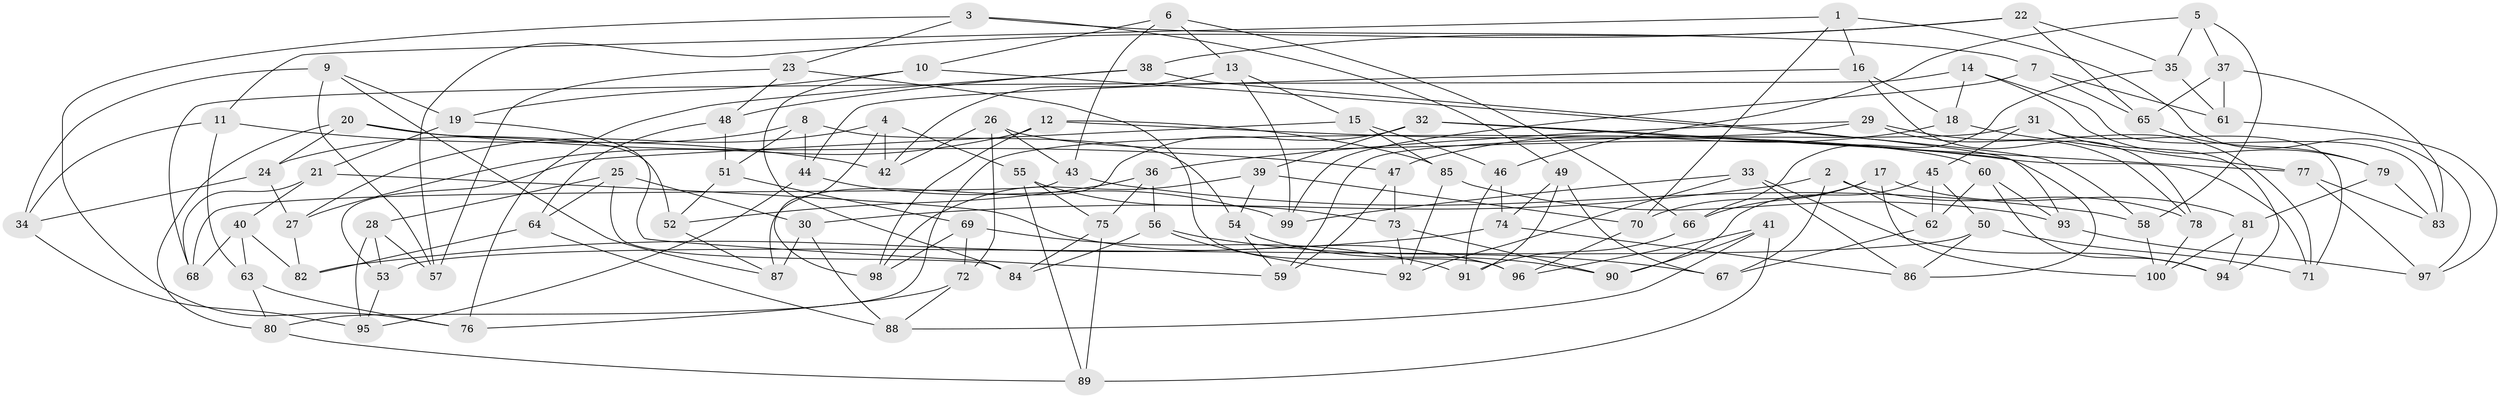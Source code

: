 // Generated by graph-tools (version 1.1) at 2025/11/02/21/25 10:11:16]
// undirected, 100 vertices, 200 edges
graph export_dot {
graph [start="1"]
  node [color=gray90,style=filled];
  1;
  2;
  3;
  4;
  5;
  6;
  7;
  8;
  9;
  10;
  11;
  12;
  13;
  14;
  15;
  16;
  17;
  18;
  19;
  20;
  21;
  22;
  23;
  24;
  25;
  26;
  27;
  28;
  29;
  30;
  31;
  32;
  33;
  34;
  35;
  36;
  37;
  38;
  39;
  40;
  41;
  42;
  43;
  44;
  45;
  46;
  47;
  48;
  49;
  50;
  51;
  52;
  53;
  54;
  55;
  56;
  57;
  58;
  59;
  60;
  61;
  62;
  63;
  64;
  65;
  66;
  67;
  68;
  69;
  70;
  71;
  72;
  73;
  74;
  75;
  76;
  77;
  78;
  79;
  80;
  81;
  82;
  83;
  84;
  85;
  86;
  87;
  88;
  89;
  90;
  91;
  92;
  93;
  94;
  95;
  96;
  97;
  98;
  99;
  100;
  1 -- 97;
  1 -- 70;
  1 -- 11;
  1 -- 16;
  2 -- 30;
  2 -- 67;
  2 -- 62;
  2 -- 78;
  3 -- 23;
  3 -- 49;
  3 -- 76;
  3 -- 7;
  4 -- 27;
  4 -- 42;
  4 -- 55;
  4 -- 98;
  5 -- 58;
  5 -- 37;
  5 -- 35;
  5 -- 46;
  6 -- 43;
  6 -- 66;
  6 -- 10;
  6 -- 13;
  7 -- 99;
  7 -- 61;
  7 -- 65;
  8 -- 44;
  8 -- 54;
  8 -- 24;
  8 -- 51;
  9 -- 57;
  9 -- 34;
  9 -- 87;
  9 -- 19;
  10 -- 19;
  10 -- 84;
  10 -- 58;
  11 -- 63;
  11 -- 42;
  11 -- 34;
  12 -- 27;
  12 -- 71;
  12 -- 98;
  12 -- 85;
  13 -- 42;
  13 -- 99;
  13 -- 15;
  14 -- 68;
  14 -- 79;
  14 -- 83;
  14 -- 18;
  15 -- 85;
  15 -- 46;
  15 -- 53;
  16 -- 44;
  16 -- 18;
  16 -- 78;
  17 -- 100;
  17 -- 70;
  17 -- 81;
  17 -- 66;
  18 -- 47;
  18 -- 77;
  19 -- 21;
  19 -- 59;
  20 -- 24;
  20 -- 47;
  20 -- 80;
  20 -- 52;
  21 -- 68;
  21 -- 40;
  21 -- 96;
  22 -- 35;
  22 -- 38;
  22 -- 65;
  22 -- 57;
  23 -- 48;
  23 -- 96;
  23 -- 57;
  24 -- 27;
  24 -- 34;
  25 -- 30;
  25 -- 64;
  25 -- 28;
  25 -- 84;
  26 -- 72;
  26 -- 42;
  26 -- 43;
  26 -- 60;
  27 -- 82;
  28 -- 57;
  28 -- 95;
  28 -- 53;
  29 -- 71;
  29 -- 59;
  29 -- 78;
  29 -- 36;
  30 -- 88;
  30 -- 87;
  31 -- 94;
  31 -- 80;
  31 -- 71;
  31 -- 45;
  32 -- 86;
  32 -- 39;
  32 -- 87;
  32 -- 77;
  33 -- 94;
  33 -- 92;
  33 -- 86;
  33 -- 99;
  34 -- 95;
  35 -- 61;
  35 -- 66;
  36 -- 56;
  36 -- 52;
  36 -- 75;
  37 -- 83;
  37 -- 61;
  37 -- 65;
  38 -- 93;
  38 -- 76;
  38 -- 48;
  39 -- 98;
  39 -- 54;
  39 -- 70;
  40 -- 82;
  40 -- 68;
  40 -- 63;
  41 -- 90;
  41 -- 96;
  41 -- 88;
  41 -- 89;
  43 -- 68;
  43 -- 58;
  44 -- 95;
  44 -- 99;
  45 -- 50;
  45 -- 90;
  45 -- 62;
  46 -- 74;
  46 -- 91;
  47 -- 59;
  47 -- 73;
  48 -- 51;
  48 -- 64;
  49 -- 74;
  49 -- 67;
  49 -- 91;
  50 -- 86;
  50 -- 71;
  50 -- 53;
  51 -- 52;
  51 -- 69;
  52 -- 87;
  53 -- 95;
  54 -- 90;
  54 -- 59;
  55 -- 73;
  55 -- 75;
  55 -- 89;
  56 -- 67;
  56 -- 92;
  56 -- 84;
  58 -- 100;
  60 -- 94;
  60 -- 93;
  60 -- 62;
  61 -- 97;
  62 -- 67;
  63 -- 76;
  63 -- 80;
  64 -- 82;
  64 -- 88;
  65 -- 79;
  66 -- 91;
  69 -- 72;
  69 -- 91;
  69 -- 98;
  70 -- 96;
  72 -- 88;
  72 -- 76;
  73 -- 92;
  73 -- 90;
  74 -- 82;
  74 -- 86;
  75 -- 84;
  75 -- 89;
  77 -- 97;
  77 -- 83;
  78 -- 100;
  79 -- 81;
  79 -- 83;
  80 -- 89;
  81 -- 94;
  81 -- 100;
  85 -- 92;
  85 -- 93;
  93 -- 97;
}
